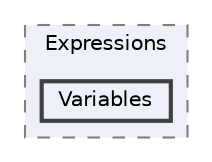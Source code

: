 digraph "src/BadScript2/Parser/Expressions/Variables"
{
 // LATEX_PDF_SIZE
  bgcolor="transparent";
  edge [fontname=Helvetica,fontsize=10,labelfontname=Helvetica,labelfontsize=10];
  node [fontname=Helvetica,fontsize=10,shape=box,height=0.2,width=0.4];
  compound=true
  subgraph clusterdir_04d5912ed1f39ca84a48cfcfcfa62da9 {
    graph [ bgcolor="#edf0f7", pencolor="grey50", label="Expressions", fontname=Helvetica,fontsize=10 style="filled,dashed", URL="dir_04d5912ed1f39ca84a48cfcfcfa62da9.html",tooltip=""]
  dir_37168cc4bcde3df73397bc319ce3d9b7 [label="Variables", fillcolor="#edf0f7", color="grey25", style="filled,bold", URL="dir_37168cc4bcde3df73397bc319ce3d9b7.html",tooltip=""];
  }
}

